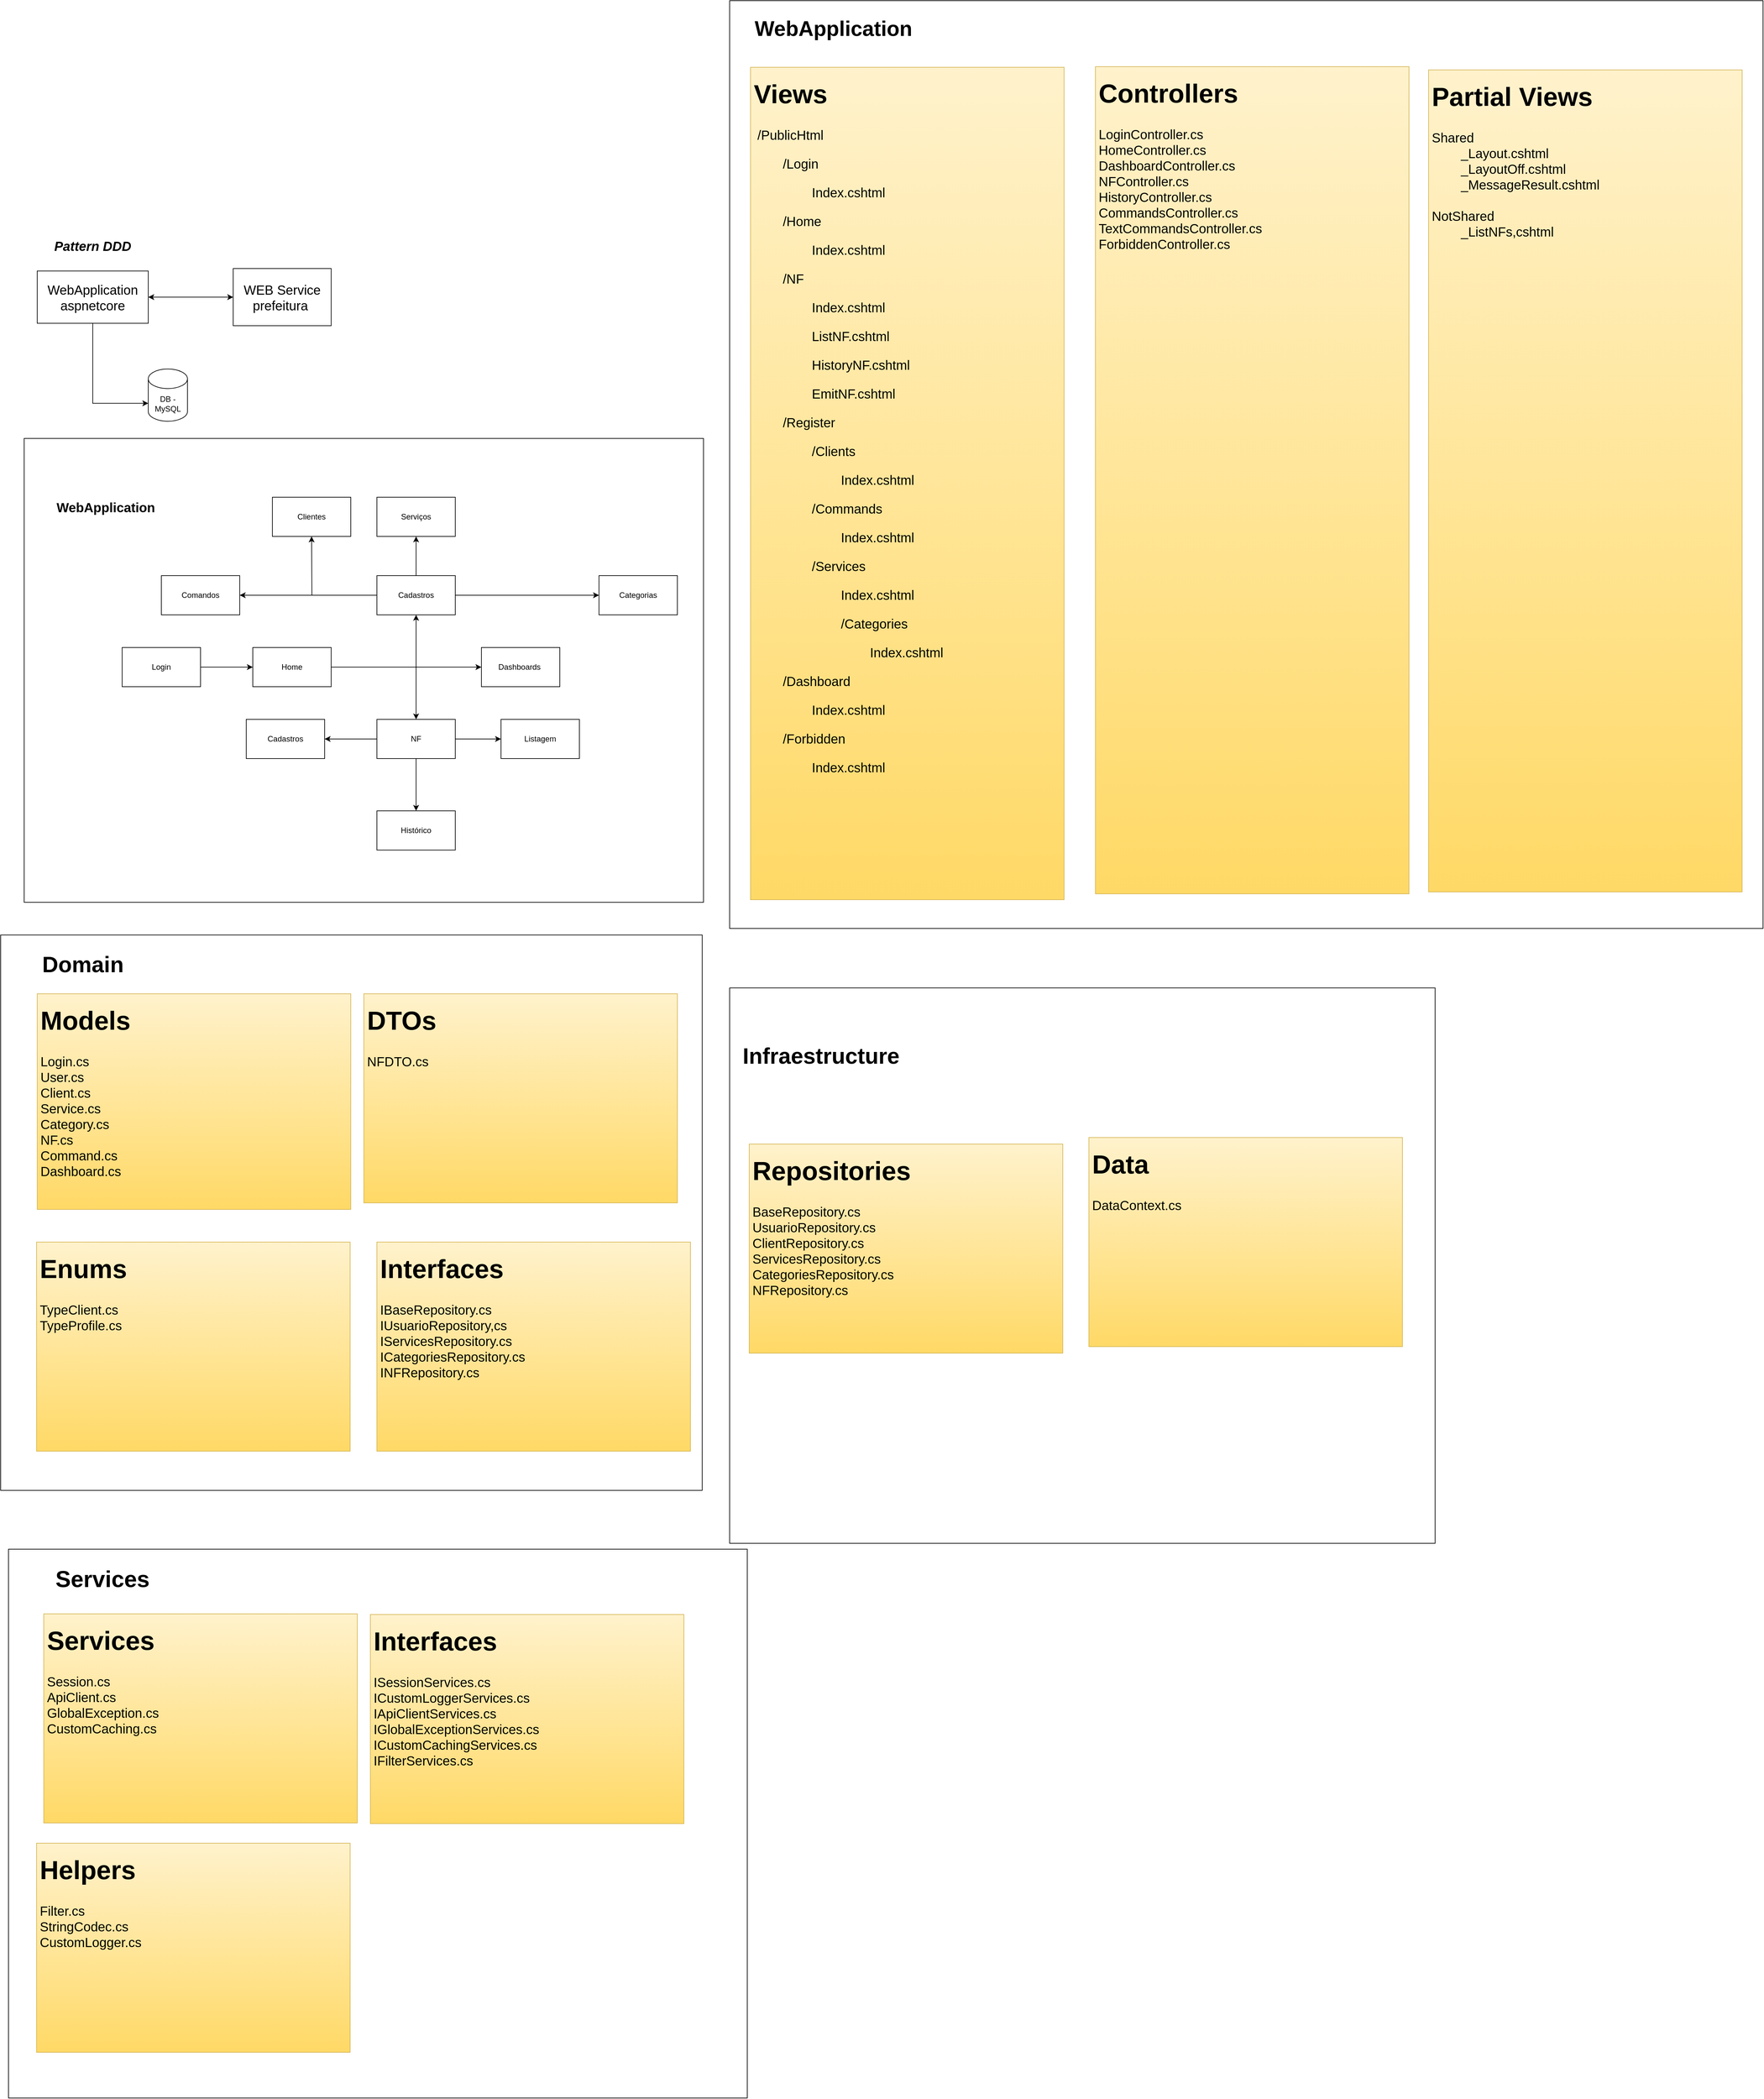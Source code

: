 <mxfile version="20.6.1" type="device"><diagram id="UQbhMwpoYKBb8NZh9liM" name="Page-1"><mxGraphModel dx="2374" dy="4524" grid="0" gridSize="10" guides="1" tooltips="1" connect="1" arrows="1" fold="1" page="1" pageScale="1" pageWidth="2339" pageHeight="3300" math="0" shadow="0"><root><mxCell id="0"/><mxCell id="1" parent="0"/><mxCell id="iLEsK4Hio3CSbfSAEORh-4" style="edgeStyle=orthogonalEdgeStyle;rounded=0;orthogonalLoop=1;jettySize=auto;html=1;entryX=0;entryY=0;entryDx=0;entryDy=52.5;entryPerimeter=0;" parent="1" source="iLEsK4Hio3CSbfSAEORh-1" target="iLEsK4Hio3CSbfSAEORh-2" edge="1"><mxGeometry relative="1" as="geometry"/></mxCell><mxCell id="iLEsK4Hio3CSbfSAEORh-51" style="edgeStyle=orthogonalEdgeStyle;rounded=0;orthogonalLoop=1;jettySize=auto;html=1;entryX=0;entryY=0.5;entryDx=0;entryDy=0;fontSize=20;startArrow=classic;startFill=1;" parent="1" source="iLEsK4Hio3CSbfSAEORh-1" target="iLEsK4Hio3CSbfSAEORh-48" edge="1"><mxGeometry relative="1" as="geometry"/></mxCell><mxCell id="iLEsK4Hio3CSbfSAEORh-1" value="WebApplication&lt;br style=&quot;font-size: 20px;&quot;&gt;aspnetcore" style="rounded=0;whiteSpace=wrap;html=1;fontSize=20;" parent="1" vertex="1"><mxGeometry x="290" y="203.75" width="170" height="80" as="geometry"/></mxCell><mxCell id="iLEsK4Hio3CSbfSAEORh-2" value="DB - MySQL" style="shape=cylinder3;whiteSpace=wrap;html=1;boundedLbl=1;backgroundOutline=1;size=15;" parent="1" vertex="1"><mxGeometry x="460" y="353.75" width="60" height="80" as="geometry"/></mxCell><mxCell id="iLEsK4Hio3CSbfSAEORh-8" value="" style="edgeStyle=orthogonalEdgeStyle;rounded=0;orthogonalLoop=1;jettySize=auto;html=1;" parent="1" source="iLEsK4Hio3CSbfSAEORh-6" target="iLEsK4Hio3CSbfSAEORh-7" edge="1"><mxGeometry relative="1" as="geometry"/></mxCell><mxCell id="iLEsK4Hio3CSbfSAEORh-6" value="Login" style="rounded=0;whiteSpace=wrap;html=1;" parent="1" vertex="1"><mxGeometry x="420" y="780" width="120" height="60" as="geometry"/></mxCell><mxCell id="iLEsK4Hio3CSbfSAEORh-10" value="" style="edgeStyle=orthogonalEdgeStyle;rounded=0;orthogonalLoop=1;jettySize=auto;html=1;" parent="1" source="iLEsK4Hio3CSbfSAEORh-7" target="iLEsK4Hio3CSbfSAEORh-9" edge="1"><mxGeometry relative="1" as="geometry"/></mxCell><mxCell id="iLEsK4Hio3CSbfSAEORh-12" value="" style="edgeStyle=orthogonalEdgeStyle;rounded=0;orthogonalLoop=1;jettySize=auto;html=1;" parent="1" source="iLEsK4Hio3CSbfSAEORh-7" target="iLEsK4Hio3CSbfSAEORh-11" edge="1"><mxGeometry relative="1" as="geometry"/></mxCell><mxCell id="iLEsK4Hio3CSbfSAEORh-14" value="" style="edgeStyle=orthogonalEdgeStyle;rounded=0;orthogonalLoop=1;jettySize=auto;html=1;" parent="1" source="iLEsK4Hio3CSbfSAEORh-7" target="iLEsK4Hio3CSbfSAEORh-13" edge="1"><mxGeometry relative="1" as="geometry"/></mxCell><mxCell id="iLEsK4Hio3CSbfSAEORh-7" value="Home" style="rounded=0;whiteSpace=wrap;html=1;" parent="1" vertex="1"><mxGeometry x="620" y="780" width="120" height="60" as="geometry"/></mxCell><mxCell id="iLEsK4Hio3CSbfSAEORh-15" style="edgeStyle=orthogonalEdgeStyle;rounded=0;orthogonalLoop=1;jettySize=auto;html=1;" parent="1" source="iLEsK4Hio3CSbfSAEORh-9" edge="1"><mxGeometry relative="1" as="geometry"><mxPoint x="710" y="610" as="targetPoint"/></mxGeometry></mxCell><mxCell id="iLEsK4Hio3CSbfSAEORh-18" value="" style="edgeStyle=orthogonalEdgeStyle;rounded=0;orthogonalLoop=1;jettySize=auto;html=1;" parent="1" source="iLEsK4Hio3CSbfSAEORh-9" target="iLEsK4Hio3CSbfSAEORh-17" edge="1"><mxGeometry relative="1" as="geometry"/></mxCell><mxCell id="iLEsK4Hio3CSbfSAEORh-28" value="" style="edgeStyle=orthogonalEdgeStyle;rounded=0;orthogonalLoop=1;jettySize=auto;html=1;" parent="1" source="iLEsK4Hio3CSbfSAEORh-9" target="iLEsK4Hio3CSbfSAEORh-27" edge="1"><mxGeometry relative="1" as="geometry"/></mxCell><mxCell id="iLEsK4Hio3CSbfSAEORh-30" value="" style="edgeStyle=orthogonalEdgeStyle;rounded=0;orthogonalLoop=1;jettySize=auto;html=1;" parent="1" source="iLEsK4Hio3CSbfSAEORh-9" target="iLEsK4Hio3CSbfSAEORh-29" edge="1"><mxGeometry relative="1" as="geometry"/></mxCell><mxCell id="iLEsK4Hio3CSbfSAEORh-9" value="Cadastros" style="rounded=0;whiteSpace=wrap;html=1;" parent="1" vertex="1"><mxGeometry x="810" y="670" width="120" height="60" as="geometry"/></mxCell><mxCell id="iLEsK4Hio3CSbfSAEORh-22" value="" style="edgeStyle=orthogonalEdgeStyle;rounded=0;orthogonalLoop=1;jettySize=auto;html=1;" parent="1" source="iLEsK4Hio3CSbfSAEORh-11" target="iLEsK4Hio3CSbfSAEORh-21" edge="1"><mxGeometry relative="1" as="geometry"/></mxCell><mxCell id="iLEsK4Hio3CSbfSAEORh-24" value="" style="edgeStyle=orthogonalEdgeStyle;rounded=0;orthogonalLoop=1;jettySize=auto;html=1;" parent="1" source="iLEsK4Hio3CSbfSAEORh-11" target="iLEsK4Hio3CSbfSAEORh-23" edge="1"><mxGeometry relative="1" as="geometry"/></mxCell><mxCell id="iLEsK4Hio3CSbfSAEORh-26" value="" style="edgeStyle=orthogonalEdgeStyle;rounded=0;orthogonalLoop=1;jettySize=auto;html=1;" parent="1" source="iLEsK4Hio3CSbfSAEORh-11" target="iLEsK4Hio3CSbfSAEORh-25" edge="1"><mxGeometry relative="1" as="geometry"/></mxCell><mxCell id="iLEsK4Hio3CSbfSAEORh-11" value="NF" style="rounded=0;whiteSpace=wrap;html=1;" parent="1" vertex="1"><mxGeometry x="810" y="890" width="120" height="60" as="geometry"/></mxCell><mxCell id="iLEsK4Hio3CSbfSAEORh-13" value="Dashboards&amp;nbsp;" style="rounded=0;whiteSpace=wrap;html=1;" parent="1" vertex="1"><mxGeometry x="970" y="780" width="120" height="60" as="geometry"/></mxCell><mxCell id="iLEsK4Hio3CSbfSAEORh-16" value="Clientes" style="rounded=0;whiteSpace=wrap;html=1;" parent="1" vertex="1"><mxGeometry x="650" y="550" width="120" height="60" as="geometry"/></mxCell><mxCell id="iLEsK4Hio3CSbfSAEORh-17" value="Serviços" style="whiteSpace=wrap;html=1;rounded=0;" parent="1" vertex="1"><mxGeometry x="810" y="550" width="120" height="60" as="geometry"/></mxCell><mxCell id="iLEsK4Hio3CSbfSAEORh-21" value="Cadastros" style="rounded=0;whiteSpace=wrap;html=1;" parent="1" vertex="1"><mxGeometry x="610" y="890" width="120" height="60" as="geometry"/></mxCell><mxCell id="iLEsK4Hio3CSbfSAEORh-23" value="Histórico" style="rounded=0;whiteSpace=wrap;html=1;" parent="1" vertex="1"><mxGeometry x="810" y="1030" width="120" height="60" as="geometry"/></mxCell><mxCell id="iLEsK4Hio3CSbfSAEORh-25" value="Listagem" style="rounded=0;whiteSpace=wrap;html=1;" parent="1" vertex="1"><mxGeometry x="1000" y="890" width="120" height="60" as="geometry"/></mxCell><mxCell id="iLEsK4Hio3CSbfSAEORh-27" value="Comandos" style="rounded=0;whiteSpace=wrap;html=1;" parent="1" vertex="1"><mxGeometry x="480" y="670" width="120" height="60" as="geometry"/></mxCell><mxCell id="iLEsK4Hio3CSbfSAEORh-29" value="Categorias" style="rounded=0;whiteSpace=wrap;html=1;" parent="1" vertex="1"><mxGeometry x="1150" y="670" width="120" height="60" as="geometry"/></mxCell><mxCell id="iLEsK4Hio3CSbfSAEORh-34" value="" style="rounded=0;whiteSpace=wrap;html=1;fillColor=none;" parent="1" vertex="1"><mxGeometry x="270" y="460" width="1040" height="710" as="geometry"/></mxCell><mxCell id="iLEsK4Hio3CSbfSAEORh-35" value="WebApplication" style="text;html=1;strokeColor=none;fillColor=none;align=center;verticalAlign=middle;whiteSpace=wrap;rounded=0;fontStyle=1;fontSize=20;" parent="1" vertex="1"><mxGeometry x="310" y="530" width="170" height="70" as="geometry"/></mxCell><mxCell id="iLEsK4Hio3CSbfSAEORh-48" value="WEB Service prefeitura&amp;nbsp;" style="rounded=0;whiteSpace=wrap;html=1;fontSize=20;" parent="1" vertex="1"><mxGeometry x="590" y="200" width="150" height="87.5" as="geometry"/></mxCell><mxCell id="iLEsK4Hio3CSbfSAEORh-52" value="Pattern DDD" style="text;html=1;strokeColor=none;fillColor=none;align=center;verticalAlign=middle;whiteSpace=wrap;rounded=0;fontSize=20;fontStyle=3" parent="1" vertex="1"><mxGeometry x="250" y="150" width="250" height="30" as="geometry"/></mxCell><mxCell id="iLEsK4Hio3CSbfSAEORh-55" value="&lt;h1&gt;Views&lt;/h1&gt;&lt;p&gt;&amp;nbsp;/PublicHtml&lt;/p&gt;&lt;p&gt;&lt;span style=&quot;white-space: pre;&quot;&gt;&#9;&lt;/span&gt;/Login&lt;br&gt;&lt;/p&gt;&lt;p&gt;&lt;span style=&quot;white-space: pre;&quot;&gt;&#9;&lt;/span&gt;&lt;span style=&quot;white-space: pre;&quot;&gt;&#9;&lt;/span&gt;Index.cshtml&lt;br&gt;&lt;/p&gt;&lt;p&gt;&lt;span style=&quot;white-space: pre;&quot;&gt;&#9;&lt;/span&gt;/Home&amp;nbsp;&lt;br&gt;&lt;/p&gt;&lt;p&gt;&lt;span style=&quot;white-space: pre;&quot;&gt;&#9;&lt;/span&gt;&lt;span style=&quot;white-space: pre;&quot;&gt;&#9;&lt;/span&gt;Index.cshtml&lt;br&gt;&lt;/p&gt;&lt;p&gt;&lt;span style=&quot;white-space: pre;&quot;&gt;&#9;&lt;/span&gt;/NF&lt;br&gt;&lt;/p&gt;&lt;p&gt;&lt;span style=&quot;white-space: pre;&quot;&gt;&#9;&lt;span style=&quot;white-space: pre;&quot;&gt;&#9;&lt;/span&gt;&lt;/span&gt;Index.cshtml&lt;br&gt;&lt;/p&gt;&lt;p&gt;&lt;span style=&quot;white-space: pre;&quot;&gt;&#9;&lt;/span&gt;&lt;span style=&quot;white-space: pre;&quot;&gt;&#9;&lt;/span&gt;ListNF.cshtml&lt;br&gt;&lt;/p&gt;&lt;p&gt;&lt;span style=&quot;white-space: pre;&quot;&gt;&#9;&lt;/span&gt;&lt;span style=&quot;white-space: pre;&quot;&gt;&#9;&lt;/span&gt;HistoryNF.cshtml&lt;br&gt;&lt;/p&gt;&lt;p&gt;&lt;span style=&quot;white-space: pre;&quot;&gt;&#9;&lt;span style=&quot;white-space: pre;&quot;&gt;&#9;&lt;/span&gt;&lt;/span&gt;EmitNF.cshtml&lt;br&gt;&lt;/p&gt;&lt;p&gt;&lt;span style=&quot;white-space: pre;&quot;&gt;&#9;&lt;/span&gt;/Register&lt;/p&gt;&lt;p&gt;&lt;span style=&quot;white-space: pre;&quot;&gt;&#9;&lt;/span&gt;&lt;span style=&quot;white-space: pre;&quot;&gt;&#9;&lt;/span&gt;/Clients&lt;br&gt;&lt;/p&gt;&lt;p&gt;&lt;span style=&quot;white-space: pre;&quot;&gt;&#9;&lt;/span&gt;&lt;span style=&quot;white-space: pre;&quot;&gt;&#9;&lt;span style=&quot;white-space: pre;&quot;&gt;&#9;&lt;/span&gt;&lt;/span&gt;Index.cshtml&lt;/p&gt;&lt;p&gt;&lt;span style=&quot;white-space: pre;&quot;&gt;&#9;&lt;/span&gt;&lt;span style=&quot;white-space: pre;&quot;&gt;&#9;&lt;/span&gt;/Commands&lt;br&gt;&lt;/p&gt;&lt;p&gt;&lt;span style=&quot;white-space: pre;&quot;&gt;&#9;&lt;/span&gt;&lt;span style=&quot;white-space: pre;&quot;&gt;&#9;&lt;/span&gt;&lt;span style=&quot;white-space: pre;&quot;&gt;&#9;&lt;/span&gt;Index.cshtml&lt;br&gt;&lt;/p&gt;&lt;p&gt;&lt;span style=&quot;white-space: pre;&quot;&gt;&#9;&lt;/span&gt;&lt;span style=&quot;white-space: pre;&quot;&gt;&#9;&lt;/span&gt;/Services&lt;br&gt;&lt;/p&gt;&lt;p&gt;&lt;span style=&quot;white-space: pre;&quot;&gt;&#9;&lt;/span&gt;&lt;span style=&quot;white-space: pre;&quot;&gt;&#9;&lt;/span&gt;&lt;span style=&quot;white-space: pre;&quot;&gt;&#9;&lt;/span&gt;Index.cshtml&lt;br&gt;&lt;/p&gt;&lt;p&gt;&lt;span style=&quot;white-space: pre;&quot;&gt;&#9;&lt;/span&gt;&lt;span style=&quot;white-space: pre;&quot;&gt;&#9;&lt;/span&gt;&lt;span style=&quot;white-space: pre;&quot;&gt;&#9;&lt;/span&gt;/Categories&lt;br&gt;&lt;/p&gt;&lt;p&gt;&lt;span style=&quot;white-space: pre;&quot;&gt;&#9;&lt;/span&gt;&lt;span style=&quot;white-space: pre;&quot;&gt;&#9;&lt;/span&gt;&lt;span style=&quot;white-space: pre;&quot;&gt;&#9;&lt;/span&gt;&lt;span style=&quot;white-space: pre;&quot;&gt;&#9;&lt;/span&gt;Index.cshtml&lt;/p&gt;&lt;p&gt;&lt;span style=&quot;white-space: pre;&quot;&gt;&#9;&lt;/span&gt;/Dashboard&lt;br&gt;&lt;/p&gt;&lt;p&gt;&lt;span style=&quot;white-space: pre;&quot;&gt;&#9;&lt;/span&gt;&lt;span style=&quot;white-space: pre;&quot;&gt;&#9;&lt;/span&gt;Index.cshtml&lt;br&gt;&lt;/p&gt;&lt;p&gt;&lt;span style=&quot;white-space: pre;&quot;&gt;&#9;&lt;/span&gt;/Forbidden&lt;br&gt;&lt;/p&gt;&lt;p&gt;&lt;span style=&quot;white-space: pre;&quot;&gt;&#9;&lt;/span&gt;&lt;span style=&quot;white-space: pre;&quot;&gt;&#9;&lt;/span&gt;Index.cshtml&lt;br&gt;&lt;/p&gt;&lt;p&gt;&lt;br&gt;&lt;/p&gt;&lt;p&gt;&lt;span style=&quot;white-space: pre;&quot;&gt;&#9;&lt;/span&gt;&lt;span style=&quot;white-space: pre;&quot;&gt;&#9;&lt;/span&gt;&lt;span style=&quot;white-space: pre;&quot;&gt;&#9;&lt;/span&gt;&lt;span style=&quot;white-space: pre;&quot;&gt;&#9;&lt;/span&gt;&lt;br&gt;&lt;/p&gt;" style="text;html=1;spacing=5;spacingTop=-20;whiteSpace=wrap;overflow=hidden;rounded=0;fontSize=20;fillColor=#fff2cc;gradientColor=#ffd966;strokeColor=#d6b656;" parent="1" vertex="1"><mxGeometry x="1382" y="-108" width="480" height="1274" as="geometry"/></mxCell><mxCell id="iLEsK4Hio3CSbfSAEORh-61" value="&lt;h1&gt;&lt;span style=&quot;background-color: initial;&quot;&gt;Controllers&lt;/span&gt;&lt;/h1&gt;&lt;div&gt;LoginController.cs&lt;/div&gt;&lt;div&gt;HomeController.cs&lt;/div&gt;&lt;div&gt;DashboardController.cs&lt;/div&gt;&lt;div&gt;NFController.cs&lt;/div&gt;&lt;div&gt;HistoryController.cs&lt;/div&gt;&lt;div&gt;CommandsController.cs&lt;/div&gt;&lt;div&gt;TextCommandsController.cs&lt;/div&gt;&lt;div&gt;&lt;span style=&quot;background-color: initial;&quot;&gt;ForbiddenController.cs&lt;/span&gt;&lt;/div&gt;" style="text;html=1;spacing=5;spacingTop=-20;whiteSpace=wrap;overflow=hidden;rounded=0;fontSize=20;fillColor=#fff2cc;gradientColor=#ffd966;strokeColor=#d6b656;" parent="1" vertex="1"><mxGeometry x="1910" y="-109" width="480" height="1266" as="geometry"/></mxCell><mxCell id="iLEsK4Hio3CSbfSAEORh-62" value="" style="rounded=0;whiteSpace=wrap;html=1;fontSize=20;fillColor=none;" parent="1" vertex="1"><mxGeometry x="1350" y="-210" width="1582" height="1420" as="geometry"/></mxCell><mxCell id="iLEsK4Hio3CSbfSAEORh-64" value="WebApplication" style="text;html=1;strokeColor=none;fillColor=none;align=center;verticalAlign=middle;whiteSpace=wrap;rounded=0;fontSize=32;fontStyle=1" parent="1" vertex="1"><mxGeometry x="1394" y="-182" width="230" height="30" as="geometry"/></mxCell><mxCell id="iLEsK4Hio3CSbfSAEORh-65" value="&lt;h1&gt;&lt;span style=&quot;background-color: initial;&quot;&gt;Models&lt;/span&gt;&lt;/h1&gt;&lt;div&gt;Login.cs&lt;/div&gt;&lt;div&gt;User.cs&lt;/div&gt;&lt;div&gt;Client.cs&lt;/div&gt;&lt;div&gt;Service.cs&lt;/div&gt;&lt;div&gt;Category.cs&lt;/div&gt;&lt;div&gt;NF.cs&lt;/div&gt;&lt;div&gt;Command.cs&lt;/div&gt;&lt;div&gt;Dashboard.cs&lt;/div&gt;&lt;div&gt;&lt;br&gt;&lt;/div&gt;&lt;div&gt;&lt;span style=&quot;background-color: initial;&quot;&gt;&lt;br&gt;&lt;/span&gt;&lt;/div&gt;" style="text;html=1;spacing=5;spacingTop=-20;whiteSpace=wrap;overflow=hidden;rounded=0;fontSize=20;fillColor=#fff2cc;gradientColor=#ffd966;strokeColor=#d6b656;" parent="1" vertex="1"><mxGeometry x="290" y="1310" width="480" height="330" as="geometry"/></mxCell><mxCell id="iLEsK4Hio3CSbfSAEORh-66" value="&lt;h1&gt;DTOs&lt;/h1&gt;&lt;div&gt;NFDTO.cs&lt;/div&gt;&lt;div&gt;&lt;br&gt;&lt;/div&gt;" style="text;html=1;spacing=5;spacingTop=-20;whiteSpace=wrap;overflow=hidden;rounded=0;fontSize=20;fillColor=#fff2cc;gradientColor=#ffd966;strokeColor=#d6b656;" parent="1" vertex="1"><mxGeometry x="790" y="1310" width="480" height="320" as="geometry"/></mxCell><mxCell id="iLEsK4Hio3CSbfSAEORh-67" value="&lt;h1&gt;Enums&lt;/h1&gt;&lt;div&gt;TypeClient.cs&lt;/div&gt;&lt;div&gt;TypeProfile.cs&lt;/div&gt;" style="text;html=1;spacing=5;spacingTop=-20;whiteSpace=wrap;overflow=hidden;rounded=0;fontSize=20;fillColor=#fff2cc;gradientColor=#ffd966;strokeColor=#d6b656;" parent="1" vertex="1"><mxGeometry x="289" y="1690" width="480" height="320" as="geometry"/></mxCell><mxCell id="iLEsK4Hio3CSbfSAEORh-68" value="" style="rounded=0;whiteSpace=wrap;html=1;fontSize=32;fillColor=none;" parent="1" vertex="1"><mxGeometry x="234" y="1220" width="1074" height="850" as="geometry"/></mxCell><mxCell id="iLEsK4Hio3CSbfSAEORh-69" value="Domain" style="text;html=1;strokeColor=none;fillColor=none;align=center;verticalAlign=middle;whiteSpace=wrap;rounded=0;fontSize=34;fontStyle=1" parent="1" vertex="1"><mxGeometry x="300" y="1250" width="120" height="30" as="geometry"/></mxCell><mxCell id="iLEsK4Hio3CSbfSAEORh-72" value="&lt;h1&gt;Repositories&lt;/h1&gt;&lt;div&gt;BaseRepository.cs&lt;/div&gt;&lt;div&gt;UsuarioRepository.cs&lt;/div&gt;&lt;div&gt;ClientRepository.cs&lt;/div&gt;&lt;div&gt;ServicesRepository.cs&lt;/div&gt;&lt;div&gt;CategoriesRepository.cs&lt;/div&gt;&lt;div&gt;NFRepository.cs&lt;/div&gt;&lt;div&gt;&lt;br&gt;&lt;/div&gt;" style="text;html=1;spacing=5;spacingTop=-20;whiteSpace=wrap;overflow=hidden;rounded=0;fontSize=20;fillColor=#fff2cc;gradientColor=#ffd966;strokeColor=#d6b656;" parent="1" vertex="1"><mxGeometry x="1380" y="1540" width="480" height="320" as="geometry"/></mxCell><mxCell id="iLEsK4Hio3CSbfSAEORh-77" value="&lt;h1&gt;Data&lt;/h1&gt;&lt;div&gt;DataContext.cs&lt;/div&gt;" style="text;html=1;spacing=5;spacingTop=-20;whiteSpace=wrap;overflow=hidden;rounded=0;fontSize=20;fillColor=#fff2cc;gradientColor=#ffd966;strokeColor=#d6b656;" parent="1" vertex="1"><mxGeometry x="1900" y="1530" width="480" height="320" as="geometry"/></mxCell><mxCell id="iLEsK4Hio3CSbfSAEORh-78" value="" style="rounded=0;whiteSpace=wrap;html=1;fontSize=32;fillColor=none;" parent="1" vertex="1"><mxGeometry x="1350" y="1301" width="1080" height="850" as="geometry"/></mxCell><mxCell id="iLEsK4Hio3CSbfSAEORh-79" value="Infraestructure" style="text;html=1;strokeColor=none;fillColor=none;align=center;verticalAlign=middle;whiteSpace=wrap;rounded=0;fontSize=34;fontStyle=1" parent="1" vertex="1"><mxGeometry x="1430" y="1390" width="120" height="30" as="geometry"/></mxCell><mxCell id="iLEsK4Hio3CSbfSAEORh-85" value="&lt;h1&gt;Services&lt;/h1&gt;&lt;div&gt;Session.cs&lt;/div&gt;&lt;div&gt;ApiClient.cs&lt;/div&gt;&lt;div&gt;GlobalException.cs&lt;/div&gt;&lt;div&gt;CustomCaching.cs&lt;/div&gt;&lt;div&gt;&lt;br&gt;&lt;/div&gt;" style="text;html=1;spacing=5;spacingTop=-20;whiteSpace=wrap;overflow=hidden;rounded=0;fontSize=20;fillColor=#fff2cc;gradientColor=#ffd966;strokeColor=#d6b656;" parent="1" vertex="1"><mxGeometry x="300" y="2259" width="480" height="320" as="geometry"/></mxCell><mxCell id="iLEsK4Hio3CSbfSAEORh-86" value="&lt;h1&gt;Interfaces&lt;/h1&gt;&lt;div&gt;IBaseRepository.cs&lt;/div&gt;&lt;div&gt;IUsuarioRepository,cs&lt;/div&gt;&lt;div&gt;IServicesRepository.cs&lt;/div&gt;&lt;div&gt;ICategoriesRepository.cs&lt;/div&gt;&lt;div&gt;INFRepository.cs&lt;/div&gt;" style="text;html=1;spacing=5;spacingTop=-20;whiteSpace=wrap;overflow=hidden;rounded=0;fontSize=20;fillColor=#fff2cc;gradientColor=#ffd966;strokeColor=#d6b656;" parent="1" vertex="1"><mxGeometry x="810" y="1690" width="480" height="320" as="geometry"/></mxCell><mxCell id="iLEsK4Hio3CSbfSAEORh-87" value="&lt;h1&gt;Interfaces&lt;/h1&gt;&lt;div&gt;&lt;div&gt;ISessionServices.cs&lt;/div&gt;&lt;div&gt;ICustomLoggerServices.cs&lt;/div&gt;&lt;div&gt;IApiClientServices.cs&lt;/div&gt;&lt;div&gt;IGlobalExceptionServices.cs&lt;/div&gt;&lt;/div&gt;&lt;div&gt;ICustomCachingServices.cs&lt;/div&gt;&lt;div&gt;IFilterServices.cs&lt;/div&gt;&lt;div&gt;&lt;br&gt;&lt;/div&gt;" style="text;html=1;spacing=5;spacingTop=-20;whiteSpace=wrap;overflow=hidden;rounded=0;fontSize=20;fillColor=#fff2cc;gradientColor=#ffd966;strokeColor=#d6b656;" parent="1" vertex="1"><mxGeometry x="800" y="2260" width="480" height="320" as="geometry"/></mxCell><mxCell id="iLEsK4Hio3CSbfSAEORh-88" value="" style="rounded=0;whiteSpace=wrap;html=1;fontSize=32;fillColor=none;" parent="1" vertex="1"><mxGeometry x="246" y="2160" width="1131" height="840" as="geometry"/></mxCell><mxCell id="iLEsK4Hio3CSbfSAEORh-89" value="Services" style="text;html=1;strokeColor=none;fillColor=none;align=center;verticalAlign=middle;whiteSpace=wrap;rounded=0;fontSize=35;fontStyle=1" parent="1" vertex="1"><mxGeometry x="360" y="2190" width="60" height="30" as="geometry"/></mxCell><mxCell id="iLEsK4Hio3CSbfSAEORh-90" value="&lt;h1&gt;Partial Views&lt;/h1&gt;&lt;div&gt;Shared&lt;/div&gt;&lt;div&gt;&lt;span style=&quot;white-space: pre;&quot;&gt;&#9;&lt;/span&gt;_Layout.cshtml&lt;br&gt;&lt;/div&gt;&lt;div&gt;&lt;span style=&quot;white-space: pre;&quot;&gt;&#9;&lt;/span&gt;_LayoutOff.cshtml&lt;br&gt;&lt;/div&gt;&lt;div&gt;&lt;span style=&quot;white-space: pre;&quot;&gt;&#9;&lt;/span&gt;_MessageResult.cshtml&lt;br&gt;&lt;/div&gt;&lt;div&gt;&lt;br&gt;&lt;/div&gt;&lt;div&gt;NotShared&lt;/div&gt;&lt;div&gt;&lt;span style=&quot;white-space: pre;&quot;&gt;&#9;&lt;/span&gt;_ListNFs,cshtml&lt;br&gt;&lt;/div&gt;&lt;div&gt;&lt;span style=&quot;background-color: initial;&quot;&gt;&lt;br&gt;&lt;/span&gt;&lt;/div&gt;" style="text;html=1;spacing=5;spacingTop=-20;whiteSpace=wrap;overflow=hidden;rounded=0;fontSize=20;fillColor=#fff2cc;gradientColor=#ffd966;strokeColor=#d6b656;" parent="1" vertex="1"><mxGeometry x="2420" y="-104" width="480" height="1258" as="geometry"/></mxCell><mxCell id="iLEsK4Hio3CSbfSAEORh-91" value="&lt;h1&gt;Helpers&lt;/h1&gt;&lt;div&gt;Filter.cs&lt;/div&gt;&lt;div&gt;StringCodec.cs&lt;/div&gt;&lt;div&gt;CustomLogger.cs&lt;/div&gt;" style="text;html=1;spacing=5;spacingTop=-20;whiteSpace=wrap;overflow=hidden;rounded=0;fontSize=20;fillColor=#fff2cc;gradientColor=#ffd966;strokeColor=#d6b656;" parent="1" vertex="1"><mxGeometry x="289" y="2610" width="480" height="320" as="geometry"/></mxCell></root></mxGraphModel></diagram></mxfile>